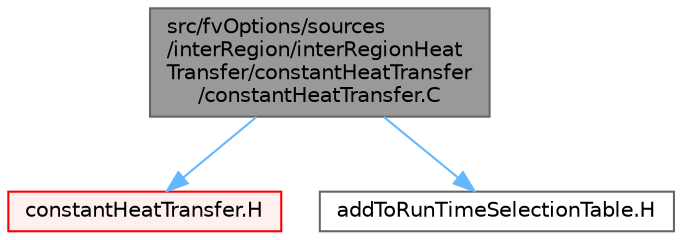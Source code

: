 digraph "src/fvOptions/sources/interRegion/interRegionHeatTransfer/constantHeatTransfer/constantHeatTransfer.C"
{
 // LATEX_PDF_SIZE
  bgcolor="transparent";
  edge [fontname=Helvetica,fontsize=10,labelfontname=Helvetica,labelfontsize=10];
  node [fontname=Helvetica,fontsize=10,shape=box,height=0.2,width=0.4];
  Node1 [id="Node000001",label="src/fvOptions/sources\l/interRegion/interRegionHeat\lTransfer/constantHeatTransfer\l/constantHeatTransfer.C",height=0.2,width=0.4,color="gray40", fillcolor="grey60", style="filled", fontcolor="black",tooltip=" "];
  Node1 -> Node2 [id="edge1_Node000001_Node000002",color="steelblue1",style="solid",tooltip=" "];
  Node2 [id="Node000002",label="constantHeatTransfer.H",height=0.2,width=0.4,color="red", fillcolor="#FFF0F0", style="filled",URL="$fvOptions_2sources_2interRegion_2interRegionHeatTransfer_2constantHeatTransfer_2constantHeatTransfer_8H.html",tooltip=" "];
  Node1 -> Node432 [id="edge2_Node000001_Node000432",color="steelblue1",style="solid",tooltip=" "];
  Node432 [id="Node000432",label="addToRunTimeSelectionTable.H",height=0.2,width=0.4,color="grey40", fillcolor="white", style="filled",URL="$addToRunTimeSelectionTable_8H.html",tooltip="Macros for easy insertion into run-time selection tables."];
}
